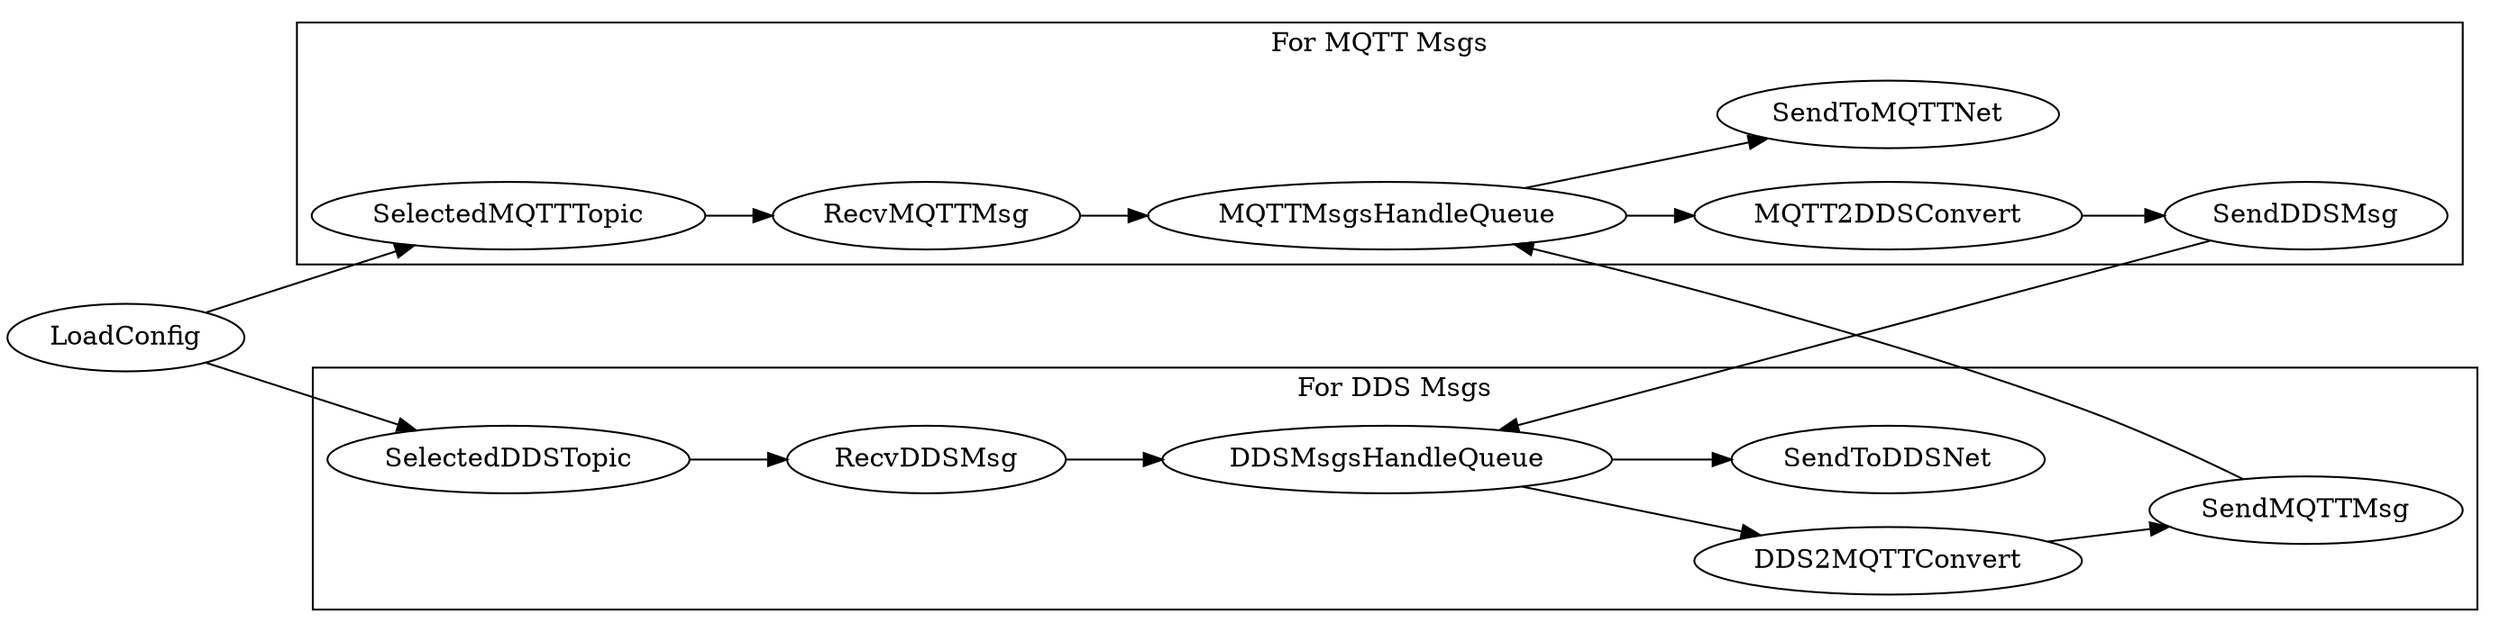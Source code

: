 digraph G {
	graph [layout=dot rankdir=LR]

	subgraph cluster0 {
		label = "For MQTT Msgs"
		SelectedMQTTTopic -> RecvMQTTMsg -> MQTTMsgsHandleQueue
		MQTTMsgsHandleQueue -> MQTT2DDSConvert -> SendDDSMsg
		MQTTMsgsHandleQueue -> SendToMQTTNet
	}

	subgraph cluster1 {
		label = "For DDS Msgs"
		SelectedDDSTopic -> RecvDDSMsg -> DDSMsgsHandleQueue
		DDSMsgsHandleQueue -> DDS2MQTTConvert -> SendMQTTMsg
		DDSMsgsHandleQueue -> SendToDDSNet
	}

	LoadConfig -> {SelectedDDSTopic SelectedMQTTTopic}

	SendMQTTMsg -> MQTTMsgsHandleQueue

	SendDDSMsg -> DDSMsgsHandleQueue
}

